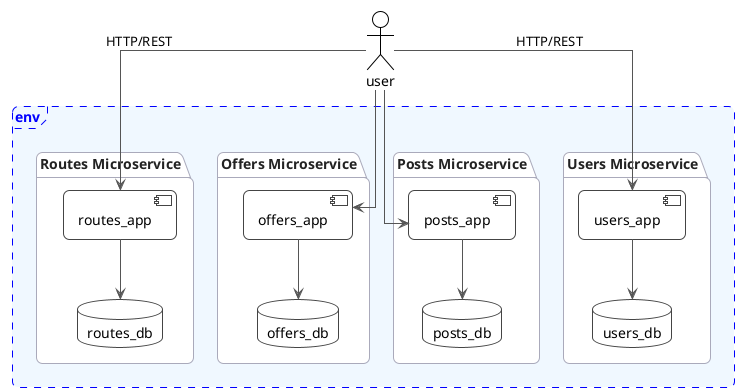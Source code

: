 @startuml components
!theme plain
skinparam shadowing false
skinparam linetype ortho
skinparam roundcorner 12
skinparam ArrowThickness 1
skinparam ArrowColor #555
skinparam defaultTextAlignment center
skinparam package {
  BackgroundColor white
  BorderColor #AAB
  FontColor #222
  BorderThickness 1
}
skinparam component {
  BackgroundColor white
  BorderColor #444
}
skinparam database {
  BackgroundColor white
  BorderColor #444
}
skinparam frame {
  BackgroundColor #F0F8FF
  BorderColor #2B6CB0
  FontColor #2B6CB0
  BorderThickness 1
}

frame env #aliceblue;line:blue;line.dashed;text:blue {
package "Users Microservice" as users_pkg {
  component "users_app" as users_app
  database  "users_db"  as users_db
}

package "Posts Microservice" as posts_pkg {
  component "posts_app" as posts_app
  database  "posts_db"  as posts_db
}

package "Offers Microservice" as offers_pkg {
  component "offers_app" as offers_app
  database  "offers_db"  as offers_db
}

package "Routes Microservice" as routes_pkg {
  component "routes_app" as routes_app
  database  "routes_db"  as routes_db
}

}

' Conexiones internas (app -> su DB)
users_app  --> users_db
posts_app  --> posts_db
offers_app --> offers_db
routes_app --> routes_db

' Cliente externo
actor "user" as end_user
end_user --> users_app  : HTTP/REST
end_user --> posts_app  
end_user --> offers_app 
end_user --> routes_app : HTTP/REST
@enduml
